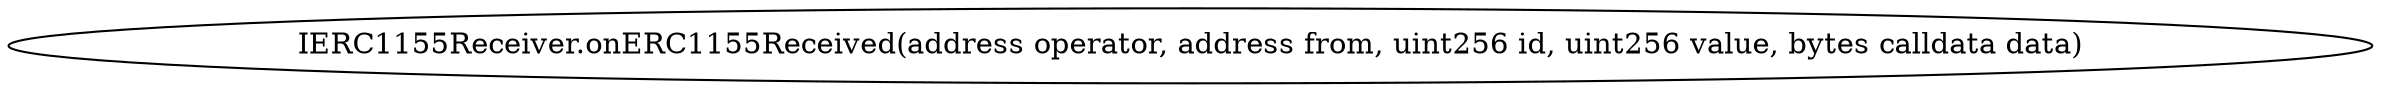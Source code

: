 digraph "" {
	graph [bb="0,0,951.55,36"];
	node [label="\N"];
	"IERC1155Receiver.onERC1155Received(address operator, address from, uint256 id, uint256 value, bytes calldata data)"	 [height=0.5,
		pos="475.78,18",
		width=13.216];
}
digraph "" {
	graph [bb="0,0,951.55,36"];
	node [label="\N"];
	"IERC1155Receiver.onERC1155Received(address operator, address from, uint256 id, uint256 value, bytes calldata data)"	 [height=0.5,
		pos="475.78,18",
		width=13.216];
}
